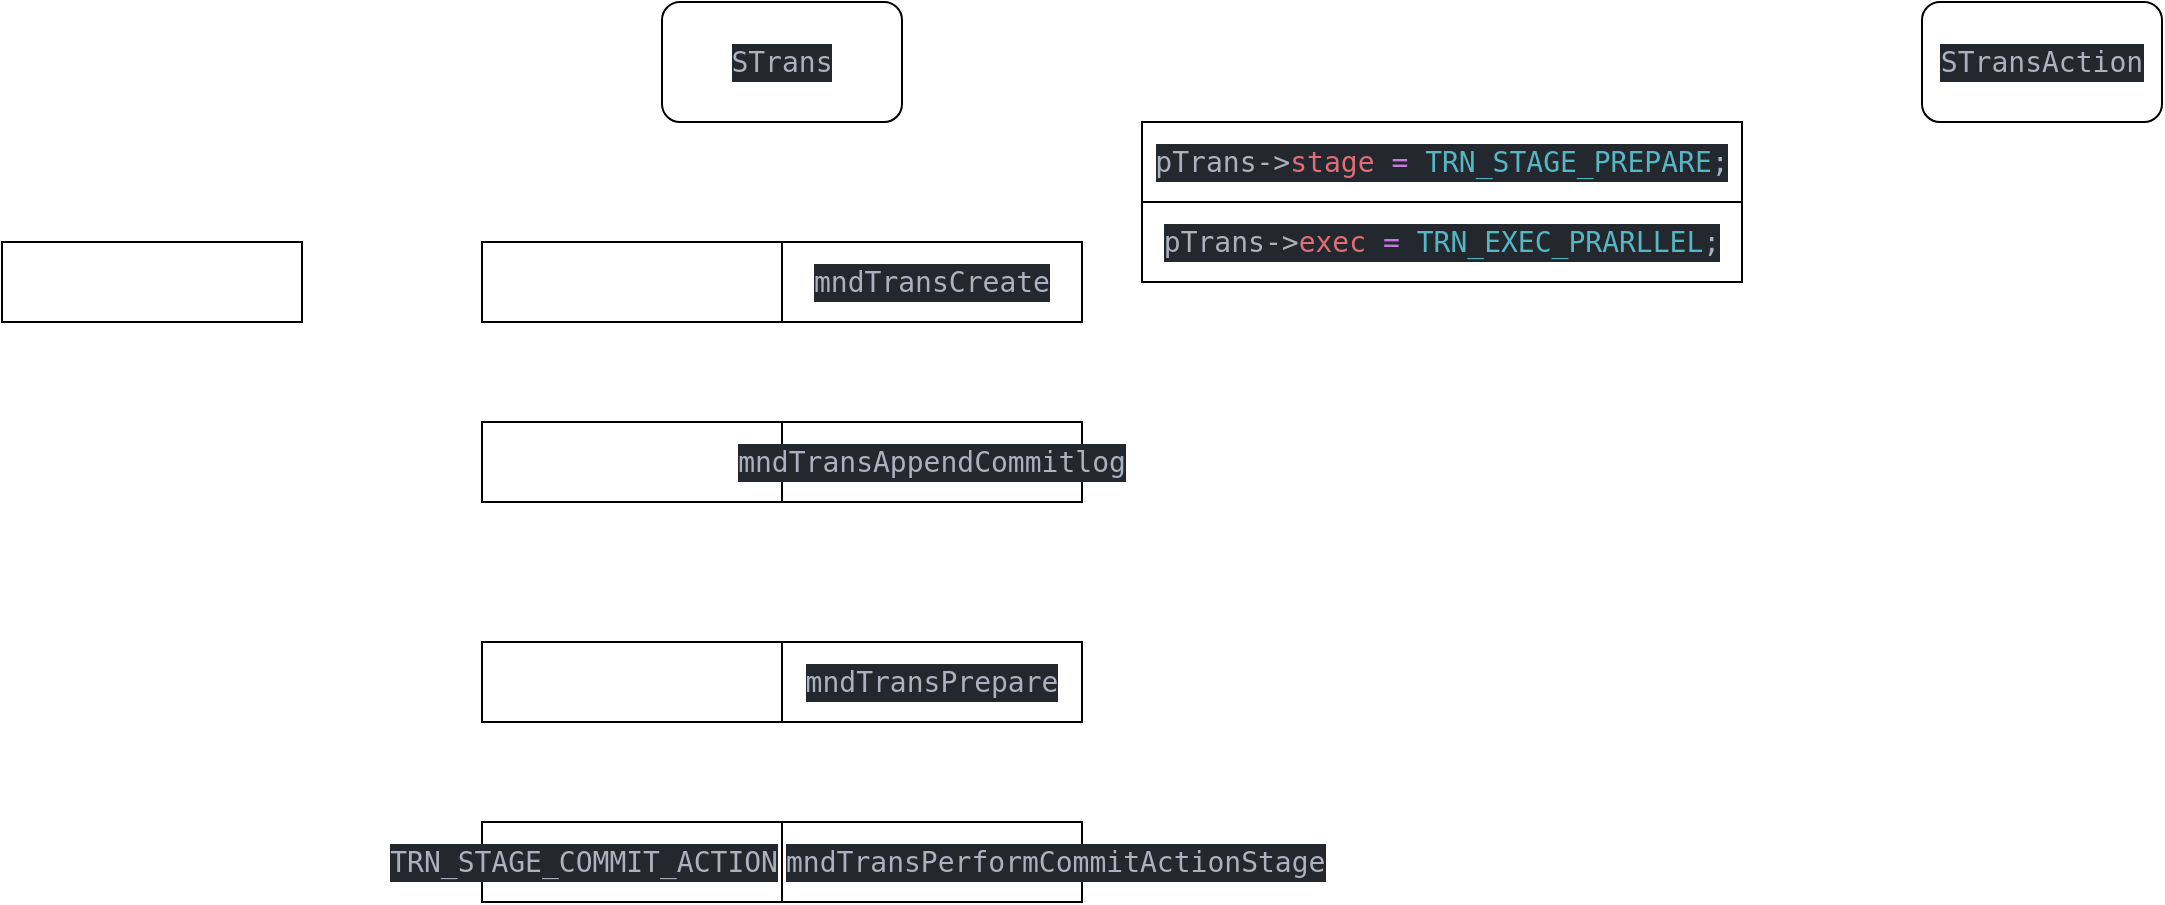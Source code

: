 <mxfile version="22.0.2" type="device" pages="2">
  <diagram name="流程" id="ySpIG1xo-GP1WX8swvtA">
    <mxGraphModel dx="1434" dy="870" grid="1" gridSize="10" guides="1" tooltips="1" connect="1" arrows="1" fold="1" page="1" pageScale="1" pageWidth="850" pageHeight="1100" math="0" shadow="0">
      <root>
        <mxCell id="0" />
        <mxCell id="1" parent="0" />
        <mxCell id="SlPX8wpHHwEfmwNE1JNi-6" value="&lt;div style=&quot;color: rgb(171, 178, 191); background-color: rgb(35, 39, 46); font-family: &amp;quot;Cascadia Code&amp;quot;, &amp;quot;Cascadia Code&amp;quot;, monospace, &amp;quot;Droid Sans Mono&amp;quot;, &amp;quot;monospace&amp;quot;, monospace; font-size: 14px; line-height: 19px;&quot;&gt;&lt;div style=&quot;line-height: 19px;&quot;&gt;&lt;div style=&quot;line-height: 19px;&quot;&gt;&lt;div style=&quot;line-height: 19px;&quot;&gt;STrans&lt;/div&gt;&lt;/div&gt;&lt;/div&gt;&lt;/div&gt;" style="rounded=1;whiteSpace=wrap;html=1;" vertex="1" parent="1">
          <mxGeometry x="400" y="340" width="120" height="60" as="geometry" />
        </mxCell>
        <mxCell id="SlPX8wpHHwEfmwNE1JNi-7" value="" style="group" vertex="1" connectable="0" parent="1">
          <mxGeometry x="310" y="460" width="300" height="40" as="geometry" />
        </mxCell>
        <mxCell id="SlPX8wpHHwEfmwNE1JNi-8" value="&lt;div style=&quot;color: rgb(171, 178, 191); background-color: rgb(35, 39, 46); font-family: &amp;quot;Cascadia Code&amp;quot;, &amp;quot;Cascadia Code&amp;quot;, monospace, &amp;quot;Droid Sans Mono&amp;quot;, &amp;quot;monospace&amp;quot;, monospace; font-size: 14px; line-height: 19px;&quot;&gt;&lt;br&gt;&lt;/div&gt;" style="rounded=0;whiteSpace=wrap;html=1;" vertex="1" parent="SlPX8wpHHwEfmwNE1JNi-7">
          <mxGeometry width="150" height="40" as="geometry" />
        </mxCell>
        <mxCell id="SlPX8wpHHwEfmwNE1JNi-9" value="&lt;div style=&quot;color: rgb(171, 178, 191); background-color: rgb(35, 39, 46); font-family: &amp;quot;Cascadia Code&amp;quot;, &amp;quot;Cascadia Code&amp;quot;, monospace, &amp;quot;Droid Sans Mono&amp;quot;, &amp;quot;monospace&amp;quot;, monospace; font-size: 14px; line-height: 19px;&quot;&gt;&lt;div style=&quot;line-height: 19px;&quot;&gt;mndTransCreate&lt;/div&gt;&lt;/div&gt;" style="rounded=0;whiteSpace=wrap;html=1;" vertex="1" parent="SlPX8wpHHwEfmwNE1JNi-7">
          <mxGeometry x="150" width="150" height="40" as="geometry" />
        </mxCell>
        <mxCell id="SlPX8wpHHwEfmwNE1JNi-10" value="&lt;div style=&quot;color: rgb(171, 178, 191); background-color: rgb(35, 39, 46); font-family: &amp;quot;Cascadia Code&amp;quot;, &amp;quot;Cascadia Code&amp;quot;, monospace, &amp;quot;Droid Sans Mono&amp;quot;, &amp;quot;monospace&amp;quot;, monospace; font-size: 14px; line-height: 19px;&quot;&gt;&lt;div style=&quot;line-height: 19px;&quot;&gt;&lt;br&gt;&lt;/div&gt;&lt;/div&gt;" style="rounded=0;whiteSpace=wrap;html=1;" vertex="1" parent="1">
          <mxGeometry x="70" y="460" width="150" height="40" as="geometry" />
        </mxCell>
        <mxCell id="SlPX8wpHHwEfmwNE1JNi-11" value="&lt;div style=&quot;color: rgb(171, 178, 191); background-color: rgb(35, 39, 46); font-family: &amp;quot;Cascadia Code&amp;quot;, &amp;quot;Cascadia Code&amp;quot;, monospace, &amp;quot;Droid Sans Mono&amp;quot;, &amp;quot;monospace&amp;quot;, monospace; font-size: 14px; line-height: 19px;&quot;&gt;&lt;div style=&quot;line-height: 19px;&quot;&gt;&lt;div style=&quot;line-height: 19px;&quot;&gt;&lt;div style=&quot;line-height: 19px;&quot;&gt;&lt;div style=&quot;line-height: 19px;&quot;&gt;STransAction&lt;/div&gt;&lt;/div&gt;&lt;/div&gt;&lt;/div&gt;&lt;/div&gt;" style="rounded=1;whiteSpace=wrap;html=1;" vertex="1" parent="1">
          <mxGeometry x="1030" y="340" width="120" height="60" as="geometry" />
        </mxCell>
        <mxCell id="SlPX8wpHHwEfmwNE1JNi-12" value="" style="group" vertex="1" connectable="0" parent="1">
          <mxGeometry x="310" y="550" width="300" height="40" as="geometry" />
        </mxCell>
        <mxCell id="SlPX8wpHHwEfmwNE1JNi-13" value="&lt;div style=&quot;color: rgb(171, 178, 191); background-color: rgb(35, 39, 46); font-family: &amp;quot;Cascadia Code&amp;quot;, &amp;quot;Cascadia Code&amp;quot;, monospace, &amp;quot;Droid Sans Mono&amp;quot;, &amp;quot;monospace&amp;quot;, monospace; font-size: 14px; line-height: 19px;&quot;&gt;&lt;br&gt;&lt;/div&gt;" style="rounded=0;whiteSpace=wrap;html=1;" vertex="1" parent="SlPX8wpHHwEfmwNE1JNi-12">
          <mxGeometry width="150" height="40" as="geometry" />
        </mxCell>
        <mxCell id="SlPX8wpHHwEfmwNE1JNi-14" value="&lt;div style=&quot;color: rgb(171, 178, 191); background-color: rgb(35, 39, 46); font-family: &amp;quot;Cascadia Code&amp;quot;, &amp;quot;Cascadia Code&amp;quot;, monospace, &amp;quot;Droid Sans Mono&amp;quot;, &amp;quot;monospace&amp;quot;, monospace; font-size: 14px; line-height: 19px;&quot;&gt;&lt;div style=&quot;line-height: 19px;&quot;&gt;&lt;div style=&quot;line-height: 19px;&quot;&gt;mndTransAppendCommitlog&lt;/div&gt;&lt;/div&gt;&lt;/div&gt;" style="rounded=0;whiteSpace=wrap;html=1;" vertex="1" parent="SlPX8wpHHwEfmwNE1JNi-12">
          <mxGeometry x="150" width="150" height="40" as="geometry" />
        </mxCell>
        <mxCell id="SlPX8wpHHwEfmwNE1JNi-15" value="" style="group" vertex="1" connectable="0" parent="1">
          <mxGeometry x="310" y="660" width="300" height="40" as="geometry" />
        </mxCell>
        <mxCell id="SlPX8wpHHwEfmwNE1JNi-16" value="&lt;div style=&quot;color: rgb(171, 178, 191); background-color: rgb(35, 39, 46); font-family: &amp;quot;Cascadia Code&amp;quot;, &amp;quot;Cascadia Code&amp;quot;, monospace, &amp;quot;Droid Sans Mono&amp;quot;, &amp;quot;monospace&amp;quot;, monospace; font-size: 14px; line-height: 19px;&quot;&gt;&lt;br&gt;&lt;/div&gt;" style="rounded=0;whiteSpace=wrap;html=1;" vertex="1" parent="SlPX8wpHHwEfmwNE1JNi-15">
          <mxGeometry width="150" height="40" as="geometry" />
        </mxCell>
        <mxCell id="SlPX8wpHHwEfmwNE1JNi-17" value="&lt;div style=&quot;color: rgb(171, 178, 191); background-color: rgb(35, 39, 46); font-family: &amp;quot;Cascadia Code&amp;quot;, &amp;quot;Cascadia Code&amp;quot;, monospace, &amp;quot;Droid Sans Mono&amp;quot;, &amp;quot;monospace&amp;quot;, monospace; font-size: 14px; line-height: 19px;&quot;&gt;&lt;div style=&quot;line-height: 19px;&quot;&gt;&lt;div style=&quot;line-height: 19px;&quot;&gt;&lt;div style=&quot;line-height: 19px;&quot;&gt;mndTransPrepare&lt;/div&gt;&lt;/div&gt;&lt;/div&gt;&lt;/div&gt;" style="rounded=0;whiteSpace=wrap;html=1;" vertex="1" parent="SlPX8wpHHwEfmwNE1JNi-15">
          <mxGeometry x="150" width="150" height="40" as="geometry" />
        </mxCell>
        <mxCell id="SlPX8wpHHwEfmwNE1JNi-19" value="&lt;div style=&quot;color: rgb(171, 178, 191); background-color: rgb(35, 39, 46); font-family: &amp;quot;Cascadia Code&amp;quot;, &amp;quot;Cascadia Code&amp;quot;, monospace, &amp;quot;Droid Sans Mono&amp;quot;, &amp;quot;monospace&amp;quot;, monospace; font-size: 14px; line-height: 19px;&quot;&gt;&lt;div style=&quot;line-height: 19px;&quot;&gt;&lt;div style=&quot;line-height: 19px;&quot;&gt;pTrans-&amp;gt;&lt;span style=&quot;color: #e06c75;&quot;&gt;stage&lt;/span&gt; &lt;span style=&quot;color: #c678dd;&quot;&gt;=&lt;/span&gt; &lt;span style=&quot;color: #56b6c2;&quot;&gt;TRN_STAGE_PREPARE&lt;/span&gt;;&lt;/div&gt;&lt;/div&gt;&lt;/div&gt;" style="rounded=0;whiteSpace=wrap;html=1;" vertex="1" parent="1">
          <mxGeometry x="640" y="400" width="300" height="40" as="geometry" />
        </mxCell>
        <mxCell id="SlPX8wpHHwEfmwNE1JNi-20" value="&lt;div style=&quot;color: rgb(171, 178, 191); background-color: rgb(35, 39, 46); font-family: &amp;quot;Cascadia Code&amp;quot;, &amp;quot;Cascadia Code&amp;quot;, monospace, &amp;quot;Droid Sans Mono&amp;quot;, &amp;quot;monospace&amp;quot;, monospace; font-size: 14px; line-height: 19px;&quot;&gt;&lt;div style=&quot;line-height: 19px;&quot;&gt;&lt;div style=&quot;line-height: 19px;&quot;&gt;&lt;div style=&quot;line-height: 19px;&quot;&gt;pTrans-&amp;gt;&lt;span style=&quot;color: #e06c75;&quot;&gt;exec&lt;/span&gt; &lt;span style=&quot;color: #c678dd;&quot;&gt;=&lt;/span&gt; &lt;span style=&quot;color: #56b6c2;&quot;&gt;TRN_EXEC_PRARLLEL&lt;/span&gt;;&lt;/div&gt;&lt;/div&gt;&lt;/div&gt;&lt;/div&gt;" style="rounded=0;whiteSpace=wrap;html=1;" vertex="1" parent="1">
          <mxGeometry x="640" y="440" width="300" height="40" as="geometry" />
        </mxCell>
        <mxCell id="pKDO4E0l84owzFpNkUlC-4" value="" style="group" vertex="1" connectable="0" parent="1">
          <mxGeometry x="310" y="750" width="300" height="40" as="geometry" />
        </mxCell>
        <mxCell id="pKDO4E0l84owzFpNkUlC-2" value="&lt;div style=&quot;color: rgb(171, 178, 191); background-color: rgb(35, 39, 46); font-family: &amp;quot;Cascadia Code&amp;quot;, &amp;quot;Cascadia Code&amp;quot;, monospace, &amp;quot;Droid Sans Mono&amp;quot;, &amp;quot;monospace&amp;quot;, monospace; font-size: 14px; line-height: 19px;&quot;&gt;&lt;div style=&quot;line-height: 19px;&quot;&gt;&lt;div style=&quot;line-height: 19px;&quot;&gt;TRN_STAGE_COMMIT_ACTION&lt;/div&gt;&lt;/div&gt;&lt;/div&gt;" style="rounded=0;whiteSpace=wrap;html=1;align=right;" vertex="1" parent="pKDO4E0l84owzFpNkUlC-4">
          <mxGeometry width="150" height="40" as="geometry" />
        </mxCell>
        <mxCell id="pKDO4E0l84owzFpNkUlC-3" value="&lt;div style=&quot;color: rgb(171, 178, 191); background-color: rgb(35, 39, 46); font-family: &amp;quot;Cascadia Code&amp;quot;, &amp;quot;Cascadia Code&amp;quot;, monospace, &amp;quot;Droid Sans Mono&amp;quot;, &amp;quot;monospace&amp;quot;, monospace; font-size: 14px; line-height: 19px;&quot;&gt;&lt;div style=&quot;line-height: 19px;&quot;&gt;&lt;div style=&quot;line-height: 19px;&quot;&gt;&lt;div style=&quot;line-height: 19px;&quot;&gt;mndTransPerformCommitActionStage&lt;/div&gt;&lt;/div&gt;&lt;/div&gt;&lt;/div&gt;" style="rounded=0;whiteSpace=wrap;html=1;align=left;" vertex="1" parent="pKDO4E0l84owzFpNkUlC-4">
          <mxGeometry x="150" width="150" height="40" as="geometry" />
        </mxCell>
      </root>
    </mxGraphModel>
  </diagram>
  <diagram id="STOzvhxWm0x64zpuwMnq" name="状态转化">
    <mxGraphModel dx="2284" dy="870" grid="1" gridSize="10" guides="1" tooltips="1" connect="1" arrows="1" fold="1" page="1" pageScale="1" pageWidth="850" pageHeight="1100" math="0" shadow="0">
      <root>
        <mxCell id="0" />
        <mxCell id="1" parent="0" />
        <mxCell id="rZqmfkWcZZnirzjBsEzm-10" style="edgeStyle=orthogonalEdgeStyle;rounded=0;orthogonalLoop=1;jettySize=auto;html=1;" edge="1" parent="1" source="rZqmfkWcZZnirzjBsEzm-2" target="rZqmfkWcZZnirzjBsEzm-3">
          <mxGeometry relative="1" as="geometry" />
        </mxCell>
        <mxCell id="rZqmfkWcZZnirzjBsEzm-2" value="&lt;div style=&quot;color: rgb(171, 178, 191); background-color: rgb(35, 39, 46); font-family: &amp;quot;Cascadia Code&amp;quot;, &amp;quot;Cascadia Code&amp;quot;, monospace, &amp;quot;Droid Sans Mono&amp;quot;, &amp;quot;monospace&amp;quot;, monospace; font-weight: normal; font-size: 14px; line-height: 19px;&quot;&gt;&lt;div&gt;&lt;span style=&quot;color: #abb2bf;&quot;&gt;TRN_STAGE_PREPARE&lt;/span&gt;&lt;/div&gt;&lt;/div&gt;" style="rounded=1;whiteSpace=wrap;html=1;" vertex="1" parent="1">
          <mxGeometry x="50" y="210" width="160" height="50" as="geometry" />
        </mxCell>
        <mxCell id="7yzOhSC27aTb9MSGZSSa-1" style="edgeStyle=orthogonalEdgeStyle;rounded=0;orthogonalLoop=1;jettySize=auto;html=1;" edge="1" parent="1" source="rZqmfkWcZZnirzjBsEzm-3" target="rZqmfkWcZZnirzjBsEzm-6">
          <mxGeometry relative="1" as="geometry">
            <Array as="points">
              <mxPoint x="-130" y="375" />
              <mxPoint x="-130" y="735" />
            </Array>
          </mxGeometry>
        </mxCell>
        <mxCell id="7yzOhSC27aTb9MSGZSSa-5" value="yes" style="edgeLabel;html=1;align=center;verticalAlign=middle;resizable=0;points=[];" vertex="1" connectable="0" parent="7yzOhSC27aTb9MSGZSSa-1">
          <mxGeometry x="-0.169" relative="1" as="geometry">
            <mxPoint as="offset" />
          </mxGeometry>
        </mxCell>
        <mxCell id="7yzOhSC27aTb9MSGZSSa-6" style="edgeStyle=orthogonalEdgeStyle;rounded=0;orthogonalLoop=1;jettySize=auto;html=1;" edge="1" parent="1" source="rZqmfkWcZZnirzjBsEzm-3" target="rZqmfkWcZZnirzjBsEzm-4">
          <mxGeometry relative="1" as="geometry" />
        </mxCell>
        <mxCell id="7yzOhSC27aTb9MSGZSSa-7" value="no" style="edgeLabel;html=1;align=center;verticalAlign=middle;resizable=0;points=[];" vertex="1" connectable="0" parent="7yzOhSC27aTb9MSGZSSa-6">
          <mxGeometry x="-0.343" y="4" relative="1" as="geometry">
            <mxPoint as="offset" />
          </mxGeometry>
        </mxCell>
        <mxCell id="rZqmfkWcZZnirzjBsEzm-3" value="&lt;div style=&quot;color: rgb(171, 178, 191); background-color: rgb(35, 39, 46); font-family: &amp;quot;Cascadia Code&amp;quot;, &amp;quot;Cascadia Code&amp;quot;, monospace, &amp;quot;Droid Sans Mono&amp;quot;, &amp;quot;monospace&amp;quot;, monospace; font-weight: normal; font-size: 14px; line-height: 19px;&quot;&gt;&lt;div style=&quot;line-height: 19px;&quot;&gt;TRN_STAGE_REDO_ACTION&lt;/div&gt;&lt;/div&gt;" style="rounded=1;whiteSpace=wrap;html=1;" vertex="1" parent="1">
          <mxGeometry x="40" y="350" width="160" height="50" as="geometry" />
        </mxCell>
        <mxCell id="rZqmfkWcZZnirzjBsEzm-4" value="&lt;div style=&quot;color: rgb(171, 178, 191); background-color: rgb(35, 39, 46); font-family: &amp;quot;Cascadia Code&amp;quot;, &amp;quot;Cascadia Code&amp;quot;, monospace, &amp;quot;Droid Sans Mono&amp;quot;, &amp;quot;monospace&amp;quot;, monospace; font-weight: normal; font-size: 14px; line-height: 19px;&quot;&gt;&lt;div style=&quot;line-height: 19px;&quot;&gt;TRN_STAGE_ROLLBACK&lt;/div&gt;&lt;/div&gt;" style="rounded=1;whiteSpace=wrap;html=1;" vertex="1" parent="1">
          <mxGeometry x="40" y="470" width="160" height="50" as="geometry" />
        </mxCell>
        <mxCell id="rZqmfkWcZZnirzjBsEzm-5" value="&lt;div style=&quot;color: rgb(171, 178, 191); background-color: rgb(35, 39, 46); font-family: &amp;quot;Cascadia Code&amp;quot;, &amp;quot;Cascadia Code&amp;quot;, monospace, &amp;quot;Droid Sans Mono&amp;quot;, &amp;quot;monospace&amp;quot;, monospace; font-weight: normal; font-size: 14px; line-height: 19px;&quot;&gt;&lt;div style=&quot;line-height: 19px;&quot;&gt;TRN_STAGE_UNDO_ACTION&lt;/div&gt;&lt;/div&gt;" style="rounded=1;whiteSpace=wrap;html=1;" vertex="1" parent="1">
          <mxGeometry x="40" y="600" width="160" height="50" as="geometry" />
        </mxCell>
        <mxCell id="7yzOhSC27aTb9MSGZSSa-8" style="edgeStyle=orthogonalEdgeStyle;rounded=0;orthogonalLoop=1;jettySize=auto;html=1;" edge="1" parent="1" source="rZqmfkWcZZnirzjBsEzm-6" target="rZqmfkWcZZnirzjBsEzm-7">
          <mxGeometry relative="1" as="geometry" />
        </mxCell>
        <mxCell id="7yzOhSC27aTb9MSGZSSa-9" value="yes" style="edgeLabel;html=1;align=center;verticalAlign=middle;resizable=0;points=[];" vertex="1" connectable="0" parent="7yzOhSC27aTb9MSGZSSa-8">
          <mxGeometry x="-0.343" y="1" relative="1" as="geometry">
            <mxPoint as="offset" />
          </mxGeometry>
        </mxCell>
        <mxCell id="7yzOhSC27aTb9MSGZSSa-10" style="edgeStyle=orthogonalEdgeStyle;rounded=0;orthogonalLoop=1;jettySize=auto;html=1;exitX=1;exitY=0.5;exitDx=0;exitDy=0;" edge="1" parent="1" source="rZqmfkWcZZnirzjBsEzm-6" target="7yzOhSC27aTb9MSGZSSa-12">
          <mxGeometry relative="1" as="geometry">
            <mxPoint x="740" y="710" as="targetPoint" />
          </mxGeometry>
        </mxCell>
        <mxCell id="7yzOhSC27aTb9MSGZSSa-11" value="no" style="edgeLabel;html=1;align=center;verticalAlign=middle;resizable=0;points=[];" vertex="1" connectable="0" parent="7yzOhSC27aTb9MSGZSSa-10">
          <mxGeometry x="-0.26" y="2" relative="1" as="geometry">
            <mxPoint as="offset" />
          </mxGeometry>
        </mxCell>
        <mxCell id="rZqmfkWcZZnirzjBsEzm-6" value="&lt;div style=&quot;color: rgb(171, 178, 191); background-color: rgb(35, 39, 46); font-family: &amp;quot;Cascadia Code&amp;quot;, &amp;quot;Cascadia Code&amp;quot;, monospace, &amp;quot;Droid Sans Mono&amp;quot;, &amp;quot;monospace&amp;quot;, monospace; font-weight: normal; font-size: 14px; line-height: 19px;&quot;&gt;&lt;div style=&quot;line-height: 19px;&quot;&gt;TRN_STAGE_COMMIT&lt;/div&gt;&lt;/div&gt;" style="rounded=1;whiteSpace=wrap;html=1;" vertex="1" parent="1">
          <mxGeometry x="40" y="710" width="160" height="50" as="geometry" />
        </mxCell>
        <mxCell id="7yzOhSC27aTb9MSGZSSa-13" style="edgeStyle=orthogonalEdgeStyle;rounded=0;orthogonalLoop=1;jettySize=auto;html=1;" edge="1" parent="1" source="rZqmfkWcZZnirzjBsEzm-7" target="rZqmfkWcZZnirzjBsEzm-8">
          <mxGeometry relative="1" as="geometry" />
        </mxCell>
        <mxCell id="7yzOhSC27aTb9MSGZSSa-14" value="yes" style="edgeLabel;html=1;align=center;verticalAlign=middle;resizable=0;points=[];" vertex="1" connectable="0" parent="7yzOhSC27aTb9MSGZSSa-13">
          <mxGeometry x="0.103" y="-4" relative="1" as="geometry">
            <mxPoint as="offset" />
          </mxGeometry>
        </mxCell>
        <mxCell id="7yzOhSC27aTb9MSGZSSa-15" style="edgeStyle=orthogonalEdgeStyle;rounded=0;orthogonalLoop=1;jettySize=auto;html=1;" edge="1" parent="1" source="rZqmfkWcZZnirzjBsEzm-7" target="7yzOhSC27aTb9MSGZSSa-12">
          <mxGeometry relative="1" as="geometry" />
        </mxCell>
        <mxCell id="7yzOhSC27aTb9MSGZSSa-16" value="no" style="edgeLabel;html=1;align=center;verticalAlign=middle;resizable=0;points=[];" vertex="1" connectable="0" parent="7yzOhSC27aTb9MSGZSSa-15">
          <mxGeometry x="0.074" relative="1" as="geometry">
            <mxPoint as="offset" />
          </mxGeometry>
        </mxCell>
        <mxCell id="rZqmfkWcZZnirzjBsEzm-7" value="&lt;div style=&quot;color: rgb(171, 178, 191); background-color: rgb(35, 39, 46); font-family: &amp;quot;Cascadia Code&amp;quot;, &amp;quot;Cascadia Code&amp;quot;, monospace, &amp;quot;Droid Sans Mono&amp;quot;, &amp;quot;monospace&amp;quot;, monospace; font-weight: normal; font-size: 14px; line-height: 19px;&quot;&gt;&lt;div style=&quot;line-height: 19px;&quot;&gt;TRN_STAGE_COMMIT_ACTION&lt;/div&gt;&lt;/div&gt;" style="rounded=1;whiteSpace=wrap;html=1;" vertex="1" parent="1">
          <mxGeometry x="100" y="840" width="160" height="50" as="geometry" />
        </mxCell>
        <mxCell id="rZqmfkWcZZnirzjBsEzm-8" value="&lt;div style=&quot;color: rgb(171, 178, 191); background-color: rgb(35, 39, 46); font-family: &amp;quot;Cascadia Code&amp;quot;, &amp;quot;Cascadia Code&amp;quot;, monospace, &amp;quot;Droid Sans Mono&amp;quot;, &amp;quot;monospace&amp;quot;, monospace; font-weight: normal; font-size: 14px; line-height: 19px;&quot;&gt;&lt;div style=&quot;line-height: 19px;&quot;&gt;TRN_STAGE_FINISHED&lt;/div&gt;&lt;/div&gt;" style="rounded=1;whiteSpace=wrap;html=1;" vertex="1" parent="1">
          <mxGeometry x="330" y="510" width="160" height="50" as="geometry" />
        </mxCell>
        <mxCell id="7yzOhSC27aTb9MSGZSSa-12" value="end" style="ellipse;shape=doubleEllipse;whiteSpace=wrap;html=1;aspect=fixed;" vertex="1" parent="1">
          <mxGeometry x="741" y="695" width="80" height="80" as="geometry" />
        </mxCell>
      </root>
    </mxGraphModel>
  </diagram>
</mxfile>
